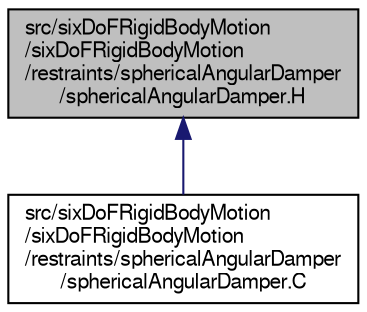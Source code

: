 digraph "src/sixDoFRigidBodyMotion/sixDoFRigidBodyMotion/restraints/sphericalAngularDamper/sphericalAngularDamper.H"
{
  bgcolor="transparent";
  edge [fontname="FreeSans",fontsize="10",labelfontname="FreeSans",labelfontsize="10"];
  node [fontname="FreeSans",fontsize="10",shape=record];
  Node154 [label="src/sixDoFRigidBodyMotion\l/sixDoFRigidBodyMotion\l/restraints/sphericalAngularDamper\l/sphericalAngularDamper.H",height=0.2,width=0.4,color="black", fillcolor="grey75", style="filled", fontcolor="black"];
  Node154 -> Node155 [dir="back",color="midnightblue",fontsize="10",style="solid",fontname="FreeSans"];
  Node155 [label="src/sixDoFRigidBodyMotion\l/sixDoFRigidBodyMotion\l/restraints/sphericalAngularDamper\l/sphericalAngularDamper.C",height=0.2,width=0.4,color="black",URL="$a14972.html"];
}

